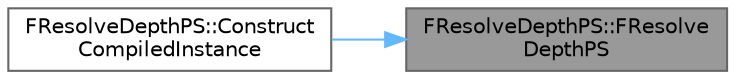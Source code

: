 digraph "FResolveDepthPS::FResolveDepthPS"
{
 // INTERACTIVE_SVG=YES
 // LATEX_PDF_SIZE
  bgcolor="transparent";
  edge [fontname=Helvetica,fontsize=10,labelfontname=Helvetica,labelfontsize=10];
  node [fontname=Helvetica,fontsize=10,shape=box,height=0.2,width=0.4];
  rankdir="RL";
  Node1 [id="Node000001",label="FResolveDepthPS::FResolve\lDepthPS",height=0.2,width=0.4,color="gray40", fillcolor="grey60", style="filled", fontcolor="black",tooltip=" "];
  Node1 -> Node2 [id="edge1_Node000001_Node000002",dir="back",color="steelblue1",style="solid",tooltip=" "];
  Node2 [id="Node000002",label="FResolveDepthPS::Construct\lCompiledInstance",height=0.2,width=0.4,color="grey40", fillcolor="white", style="filled",URL="$d8/d67/classFResolveDepthPS.html#a8d5edff637322778bfa9a4e6ed370806",tooltip=" "];
}
